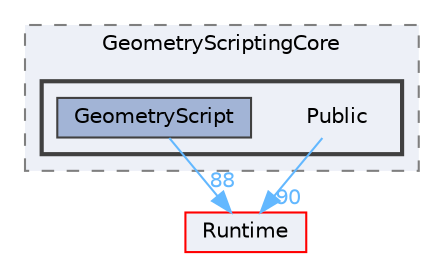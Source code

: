digraph "Public"
{
 // INTERACTIVE_SVG=YES
 // LATEX_PDF_SIZE
  bgcolor="transparent";
  edge [fontname=Helvetica,fontsize=10,labelfontname=Helvetica,labelfontsize=10];
  node [fontname=Helvetica,fontsize=10,shape=box,height=0.2,width=0.4];
  compound=true
  subgraph clusterdir_e206f03cd08ef09428c7223dafcf5139 {
    graph [ bgcolor="#edf0f7", pencolor="grey50", label="GeometryScriptingCore", fontname=Helvetica,fontsize=10 style="filled,dashed", URL="dir_e206f03cd08ef09428c7223dafcf5139.html",tooltip=""]
  subgraph clusterdir_1ba988e86071ddc44f6f16240f2c74b7 {
    graph [ bgcolor="#edf0f7", pencolor="grey25", label="", fontname=Helvetica,fontsize=10 style="filled,bold", URL="dir_1ba988e86071ddc44f6f16240f2c74b7.html",tooltip=""]
    dir_1ba988e86071ddc44f6f16240f2c74b7 [shape=plaintext, label="Public"];
  dir_e658c33c0c3e9e5656c76fa3a2add075 [label="GeometryScript", fillcolor="#a2b4d6", color="grey25", style="filled", URL="dir_e658c33c0c3e9e5656c76fa3a2add075.html",tooltip=""];
  }
  }
  dir_7536b172fbd480bfd146a1b1acd6856b [label="Runtime", fillcolor="#edf0f7", color="red", style="filled", URL="dir_7536b172fbd480bfd146a1b1acd6856b.html",tooltip=""];
  dir_1ba988e86071ddc44f6f16240f2c74b7->dir_7536b172fbd480bfd146a1b1acd6856b [headlabel="90", labeldistance=1.5 headhref="dir_000864_000984.html" href="dir_000864_000984.html" color="steelblue1" fontcolor="steelblue1"];
  dir_e658c33c0c3e9e5656c76fa3a2add075->dir_7536b172fbd480bfd146a1b1acd6856b [headlabel="88", labeldistance=1.5 headhref="dir_000446_000984.html" href="dir_000446_000984.html" color="steelblue1" fontcolor="steelblue1"];
}
